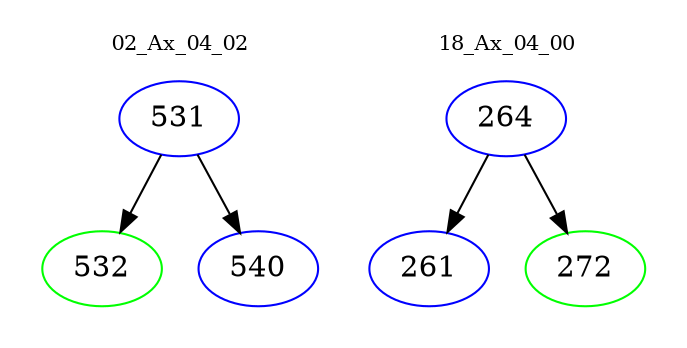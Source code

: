 digraph{
subgraph cluster_0 {
color = white
label = "02_Ax_04_02";
fontsize=10;
T0_531 [label="531", color="blue"]
T0_531 -> T0_532 [color="black"]
T0_532 [label="532", color="green"]
T0_531 -> T0_540 [color="black"]
T0_540 [label="540", color="blue"]
}
subgraph cluster_1 {
color = white
label = "18_Ax_04_00";
fontsize=10;
T1_264 [label="264", color="blue"]
T1_264 -> T1_261 [color="black"]
T1_261 [label="261", color="blue"]
T1_264 -> T1_272 [color="black"]
T1_272 [label="272", color="green"]
}
}
